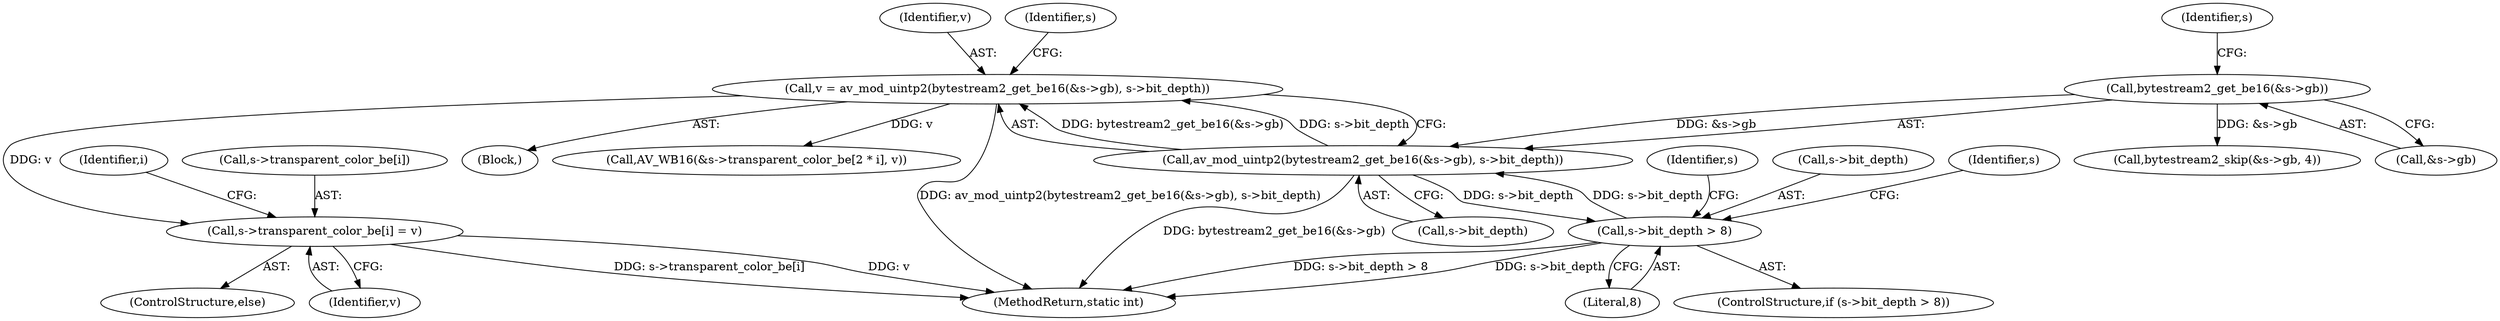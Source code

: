 digraph "0_FFmpeg_e477f09d0b3619f3d29173b2cd593e17e2d1978e_0@array" {
"1000239" [label="(Call,s->transparent_color_be[i] = v)"];
"1000211" [label="(Call,v = av_mod_uintp2(bytestream2_get_be16(&s->gb), s->bit_depth))"];
"1000213" [label="(Call,av_mod_uintp2(bytestream2_get_be16(&s->gb), s->bit_depth))"];
"1000214" [label="(Call,bytestream2_get_be16(&s->gb))"];
"1000223" [label="(Call,s->bit_depth > 8)"];
"1000238" [label="(ControlStructure,else)"];
"1000227" [label="(Literal,8)"];
"1000250" [label="(Call,bytestream2_skip(&s->gb, 4))"];
"1000214" [label="(Call,bytestream2_get_be16(&s->gb))"];
"1000211" [label="(Call,v = av_mod_uintp2(bytestream2_get_be16(&s->gb), s->bit_depth))"];
"1000219" [label="(Call,s->bit_depth)"];
"1000213" [label="(Call,av_mod_uintp2(bytestream2_get_be16(&s->gb), s->bit_depth))"];
"1000224" [label="(Call,s->bit_depth)"];
"1000232" [label="(Identifier,s)"];
"1000210" [label="(Block,)"];
"1000212" [label="(Identifier,v)"];
"1000223" [label="(Call,s->bit_depth > 8)"];
"1000228" [label="(Call,AV_WB16(&s->transparent_color_be[2 * i], v))"];
"1000242" [label="(Identifier,s)"];
"1000245" [label="(Identifier,v)"];
"1000263" [label="(MethodReturn,static int)"];
"1000222" [label="(ControlStructure,if (s->bit_depth > 8))"];
"1000220" [label="(Identifier,s)"];
"1000209" [label="(Identifier,i)"];
"1000225" [label="(Identifier,s)"];
"1000240" [label="(Call,s->transparent_color_be[i])"];
"1000215" [label="(Call,&s->gb)"];
"1000239" [label="(Call,s->transparent_color_be[i] = v)"];
"1000239" -> "1000238"  [label="AST: "];
"1000239" -> "1000245"  [label="CFG: "];
"1000240" -> "1000239"  [label="AST: "];
"1000245" -> "1000239"  [label="AST: "];
"1000209" -> "1000239"  [label="CFG: "];
"1000239" -> "1000263"  [label="DDG: s->transparent_color_be[i]"];
"1000239" -> "1000263"  [label="DDG: v"];
"1000211" -> "1000239"  [label="DDG: v"];
"1000211" -> "1000210"  [label="AST: "];
"1000211" -> "1000213"  [label="CFG: "];
"1000212" -> "1000211"  [label="AST: "];
"1000213" -> "1000211"  [label="AST: "];
"1000225" -> "1000211"  [label="CFG: "];
"1000211" -> "1000263"  [label="DDG: av_mod_uintp2(bytestream2_get_be16(&s->gb), s->bit_depth)"];
"1000213" -> "1000211"  [label="DDG: bytestream2_get_be16(&s->gb)"];
"1000213" -> "1000211"  [label="DDG: s->bit_depth"];
"1000211" -> "1000228"  [label="DDG: v"];
"1000213" -> "1000219"  [label="CFG: "];
"1000214" -> "1000213"  [label="AST: "];
"1000219" -> "1000213"  [label="AST: "];
"1000213" -> "1000263"  [label="DDG: bytestream2_get_be16(&s->gb)"];
"1000214" -> "1000213"  [label="DDG: &s->gb"];
"1000223" -> "1000213"  [label="DDG: s->bit_depth"];
"1000213" -> "1000223"  [label="DDG: s->bit_depth"];
"1000214" -> "1000215"  [label="CFG: "];
"1000215" -> "1000214"  [label="AST: "];
"1000220" -> "1000214"  [label="CFG: "];
"1000214" -> "1000250"  [label="DDG: &s->gb"];
"1000223" -> "1000222"  [label="AST: "];
"1000223" -> "1000227"  [label="CFG: "];
"1000224" -> "1000223"  [label="AST: "];
"1000227" -> "1000223"  [label="AST: "];
"1000232" -> "1000223"  [label="CFG: "];
"1000242" -> "1000223"  [label="CFG: "];
"1000223" -> "1000263"  [label="DDG: s->bit_depth > 8"];
"1000223" -> "1000263"  [label="DDG: s->bit_depth"];
}

